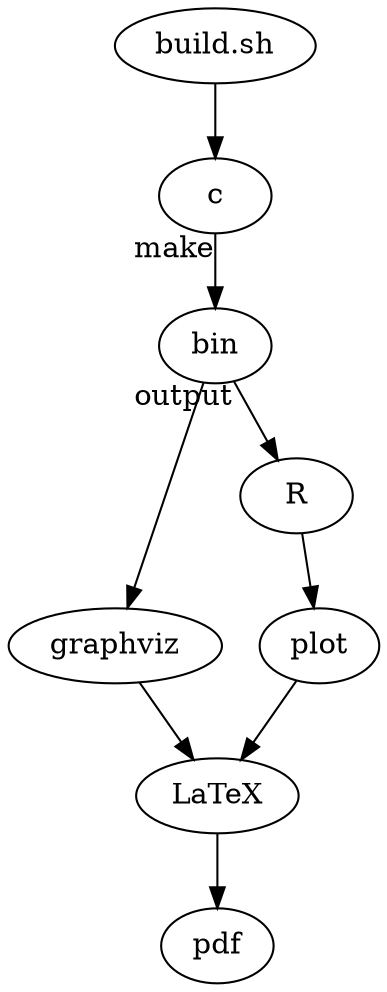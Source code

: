 digraph block_diagram
{
	input[style = invis, shape = point]
	output[style = invis, shape = point]

	a[shape = ellipse, label = "build.sh"]
	b[shape = ellipse, label = "c"]
	c[shape = ellipse, label = "bin"]
	d[shape = ellipse, label = "graphviz"]
	e[shape = ellipse, label = "R"]
	f[shape = ellipse, label = "plot"]
	g[shape = ellipse, label = "LaTeX"]
	h[shape = ellipse, label = "pdf"]

	a -> b
	b -> c[taillabel = "make"]
	c -> d
	d -> g
	c -> e[taillabel = "output"]
	e -> f
	f -> g
	g -> h
}
